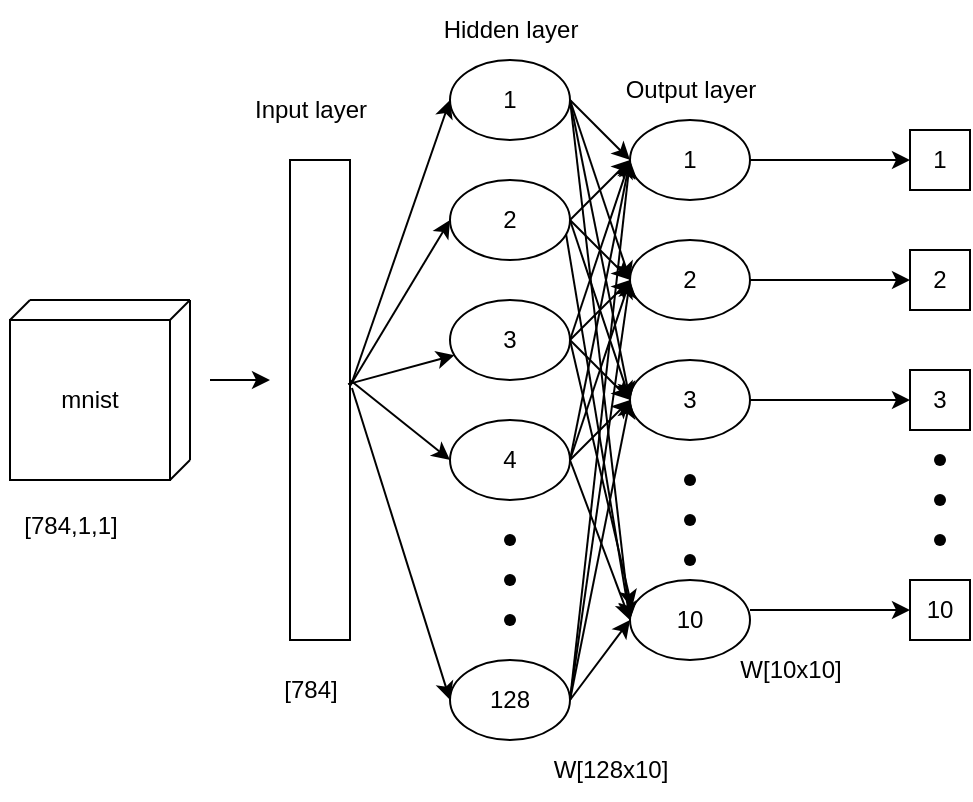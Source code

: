 <mxfile version="24.2.2" type="device">
  <diagram name="Page-1" id="iSjV-4ET6NXVJ4F67JbS">
    <mxGraphModel dx="984" dy="695" grid="1" gridSize="10" guides="1" tooltips="1" connect="1" arrows="1" fold="1" page="1" pageScale="1" pageWidth="827" pageHeight="1169" math="0" shadow="0">
      <root>
        <mxCell id="0" />
        <mxCell id="1" parent="0" />
        <mxCell id="BaBJfTDBRtK9-iUZhB-d-2" value="mnist" style="whiteSpace=wrap;html=1;aspect=fixed;" parent="1" vertex="1">
          <mxGeometry x="180" y="330" width="80" height="80" as="geometry" />
        </mxCell>
        <mxCell id="BaBJfTDBRtK9-iUZhB-d-3" value="" style="endArrow=none;html=1;rounded=0;exitX=0;exitY=0;exitDx=0;exitDy=0;entryX=0;entryY=0;entryDx=0;entryDy=0;" parent="1" source="BaBJfTDBRtK9-iUZhB-d-2" edge="1">
          <mxGeometry width="50" height="50" relative="1" as="geometry">
            <mxPoint x="390" y="380" as="sourcePoint" />
            <mxPoint x="190" y="320" as="targetPoint" />
          </mxGeometry>
        </mxCell>
        <mxCell id="BaBJfTDBRtK9-iUZhB-d-4" value="" style="endArrow=none;html=1;rounded=0;exitX=1;exitY=0;exitDx=0;exitDy=0;entryX=1;entryY=0;entryDx=0;entryDy=0;" parent="1" source="BaBJfTDBRtK9-iUZhB-d-2" edge="1">
          <mxGeometry width="50" height="50" relative="1" as="geometry">
            <mxPoint x="390" y="380" as="sourcePoint" />
            <mxPoint x="270" y="320" as="targetPoint" />
          </mxGeometry>
        </mxCell>
        <mxCell id="BaBJfTDBRtK9-iUZhB-d-5" value="" style="endArrow=none;html=1;rounded=0;exitX=1;exitY=1;exitDx=0;exitDy=0;entryX=1;entryY=1;entryDx=0;entryDy=0;" parent="1" source="BaBJfTDBRtK9-iUZhB-d-2" edge="1">
          <mxGeometry width="50" height="50" relative="1" as="geometry">
            <mxPoint x="390" y="380" as="sourcePoint" />
            <mxPoint x="270" y="400" as="targetPoint" />
          </mxGeometry>
        </mxCell>
        <mxCell id="BaBJfTDBRtK9-iUZhB-d-6" value="" style="endArrow=none;html=1;rounded=0;" parent="1" edge="1">
          <mxGeometry width="50" height="50" relative="1" as="geometry">
            <mxPoint x="190" y="320" as="sourcePoint" />
            <mxPoint x="270" y="320" as="targetPoint" />
          </mxGeometry>
        </mxCell>
        <mxCell id="BaBJfTDBRtK9-iUZhB-d-7" value="" style="endArrow=none;html=1;rounded=0;" parent="1" edge="1">
          <mxGeometry width="50" height="50" relative="1" as="geometry">
            <mxPoint x="270" y="400" as="sourcePoint" />
            <mxPoint x="270" y="320" as="targetPoint" />
          </mxGeometry>
        </mxCell>
        <mxCell id="BaBJfTDBRtK9-iUZhB-d-8" value="" style="rounded=0;whiteSpace=wrap;html=1;" parent="1" vertex="1">
          <mxGeometry x="320" y="250" width="30" height="240" as="geometry" />
        </mxCell>
        <mxCell id="BaBJfTDBRtK9-iUZhB-d-9" value="" style="endArrow=classic;html=1;rounded=0;" parent="1" edge="1">
          <mxGeometry width="50" height="50" relative="1" as="geometry">
            <mxPoint x="280" y="360" as="sourcePoint" />
            <mxPoint x="310" y="360" as="targetPoint" />
          </mxGeometry>
        </mxCell>
        <mxCell id="BaBJfTDBRtK9-iUZhB-d-10" value="1" style="ellipse;whiteSpace=wrap;html=1;" parent="1" vertex="1">
          <mxGeometry x="400" y="200" width="60" height="40" as="geometry" />
        </mxCell>
        <mxCell id="BaBJfTDBRtK9-iUZhB-d-11" value="2" style="ellipse;whiteSpace=wrap;html=1;" parent="1" vertex="1">
          <mxGeometry x="400" y="260" width="60" height="40" as="geometry" />
        </mxCell>
        <mxCell id="BaBJfTDBRtK9-iUZhB-d-12" value="3" style="ellipse;whiteSpace=wrap;html=1;" parent="1" vertex="1">
          <mxGeometry x="400" y="320" width="60" height="40" as="geometry" />
        </mxCell>
        <mxCell id="BaBJfTDBRtK9-iUZhB-d-13" value="128" style="ellipse;whiteSpace=wrap;html=1;" parent="1" vertex="1">
          <mxGeometry x="400" y="500" width="60" height="40" as="geometry" />
        </mxCell>
        <mxCell id="BaBJfTDBRtK9-iUZhB-d-15" value="" style="shape=waypoint;sketch=0;size=6;pointerEvents=1;points=[];fillColor=none;resizable=0;rotatable=0;perimeter=centerPerimeter;snapToPoint=1;" parent="1" vertex="1">
          <mxGeometry x="420" y="430" width="20" height="20" as="geometry" />
        </mxCell>
        <mxCell id="BaBJfTDBRtK9-iUZhB-d-16" value="" style="shape=waypoint;sketch=0;size=6;pointerEvents=1;points=[];fillColor=none;resizable=0;rotatable=0;perimeter=centerPerimeter;snapToPoint=1;" parent="1" vertex="1">
          <mxGeometry x="420" y="470" width="20" height="20" as="geometry" />
        </mxCell>
        <mxCell id="BaBJfTDBRtK9-iUZhB-d-17" value="" style="shape=waypoint;sketch=0;size=6;pointerEvents=1;points=[];fillColor=none;resizable=0;rotatable=0;perimeter=centerPerimeter;snapToPoint=1;" parent="1" vertex="1">
          <mxGeometry x="420" y="450" width="20" height="20" as="geometry" />
        </mxCell>
        <mxCell id="BaBJfTDBRtK9-iUZhB-d-18" value="" style="endArrow=classic;html=1;rounded=0;exitX=1.033;exitY=0.463;exitDx=0;exitDy=0;exitPerimeter=0;entryX=0;entryY=0.5;entryDx=0;entryDy=0;" parent="1" source="BaBJfTDBRtK9-iUZhB-d-8" target="BaBJfTDBRtK9-iUZhB-d-10" edge="1">
          <mxGeometry width="50" height="50" relative="1" as="geometry">
            <mxPoint x="390" y="380" as="sourcePoint" />
            <mxPoint x="440" y="330" as="targetPoint" />
          </mxGeometry>
        </mxCell>
        <mxCell id="BaBJfTDBRtK9-iUZhB-d-19" value="" style="endArrow=classic;html=1;rounded=0;exitX=1;exitY=0.471;exitDx=0;exitDy=0;exitPerimeter=0;entryX=0;entryY=0.5;entryDx=0;entryDy=0;" parent="1" source="BaBJfTDBRtK9-iUZhB-d-8" target="BaBJfTDBRtK9-iUZhB-d-11" edge="1">
          <mxGeometry width="50" height="50" relative="1" as="geometry">
            <mxPoint x="390" y="380" as="sourcePoint" />
            <mxPoint x="440" y="330" as="targetPoint" />
          </mxGeometry>
        </mxCell>
        <mxCell id="BaBJfTDBRtK9-iUZhB-d-20" value="" style="endArrow=classic;html=1;rounded=0;exitX=0.967;exitY=0.467;exitDx=0;exitDy=0;exitPerimeter=0;" parent="1" source="BaBJfTDBRtK9-iUZhB-d-8" target="BaBJfTDBRtK9-iUZhB-d-12" edge="1">
          <mxGeometry width="50" height="50" relative="1" as="geometry">
            <mxPoint x="390" y="380" as="sourcePoint" />
            <mxPoint x="440" y="330" as="targetPoint" />
          </mxGeometry>
        </mxCell>
        <mxCell id="BaBJfTDBRtK9-iUZhB-d-21" value="" style="endArrow=classic;html=1;rounded=0;exitX=1.033;exitY=0.475;exitDx=0;exitDy=0;exitPerimeter=0;entryX=0;entryY=0.5;entryDx=0;entryDy=0;" parent="1" source="BaBJfTDBRtK9-iUZhB-d-8" target="BaBJfTDBRtK9-iUZhB-d-13" edge="1">
          <mxGeometry width="50" height="50" relative="1" as="geometry">
            <mxPoint x="390" y="380" as="sourcePoint" />
            <mxPoint x="440" y="330" as="targetPoint" />
          </mxGeometry>
        </mxCell>
        <mxCell id="BaBJfTDBRtK9-iUZhB-d-22" value="1" style="ellipse;whiteSpace=wrap;html=1;" parent="1" vertex="1">
          <mxGeometry x="490" y="230" width="60" height="40" as="geometry" />
        </mxCell>
        <mxCell id="BaBJfTDBRtK9-iUZhB-d-23" value="2" style="ellipse;whiteSpace=wrap;html=1;" parent="1" vertex="1">
          <mxGeometry x="490" y="290" width="60" height="40" as="geometry" />
        </mxCell>
        <mxCell id="BaBJfTDBRtK9-iUZhB-d-24" value="3" style="ellipse;whiteSpace=wrap;html=1;" parent="1" vertex="1">
          <mxGeometry x="490" y="350" width="60" height="40" as="geometry" />
        </mxCell>
        <mxCell id="BaBJfTDBRtK9-iUZhB-d-25" value="10" style="ellipse;whiteSpace=wrap;html=1;" parent="1" vertex="1">
          <mxGeometry x="490" y="460" width="60" height="40" as="geometry" />
        </mxCell>
        <mxCell id="BaBJfTDBRtK9-iUZhB-d-26" value="" style="shape=waypoint;sketch=0;size=6;pointerEvents=1;points=[];fillColor=none;resizable=0;rotatable=0;perimeter=centerPerimeter;snapToPoint=1;" parent="1" vertex="1">
          <mxGeometry x="510" y="420" width="20" height="20" as="geometry" />
        </mxCell>
        <mxCell id="BaBJfTDBRtK9-iUZhB-d-27" value="" style="shape=waypoint;sketch=0;size=6;pointerEvents=1;points=[];fillColor=none;resizable=0;rotatable=0;perimeter=centerPerimeter;snapToPoint=1;" parent="1" vertex="1">
          <mxGeometry x="510" y="440" width="20" height="20" as="geometry" />
        </mxCell>
        <mxCell id="BaBJfTDBRtK9-iUZhB-d-28" value="" style="shape=waypoint;sketch=0;size=6;pointerEvents=1;points=[];fillColor=none;resizable=0;rotatable=0;perimeter=centerPerimeter;snapToPoint=1;" parent="1" vertex="1">
          <mxGeometry x="510" y="400" width="20" height="20" as="geometry" />
        </mxCell>
        <mxCell id="BaBJfTDBRtK9-iUZhB-d-29" value="4" style="ellipse;whiteSpace=wrap;html=1;" parent="1" vertex="1">
          <mxGeometry x="400" y="380" width="60" height="40" as="geometry" />
        </mxCell>
        <mxCell id="BaBJfTDBRtK9-iUZhB-d-30" value="" style="endArrow=classic;html=1;rounded=0;entryX=0;entryY=0.5;entryDx=0;entryDy=0;" parent="1" target="BaBJfTDBRtK9-iUZhB-d-29" edge="1">
          <mxGeometry width="50" height="50" relative="1" as="geometry">
            <mxPoint x="350" y="360" as="sourcePoint" />
            <mxPoint x="440" y="330" as="targetPoint" />
          </mxGeometry>
        </mxCell>
        <mxCell id="BaBJfTDBRtK9-iUZhB-d-31" value="" style="endArrow=classic;html=1;rounded=0;exitX=1;exitY=0.5;exitDx=0;exitDy=0;entryX=0;entryY=0.5;entryDx=0;entryDy=0;" parent="1" source="BaBJfTDBRtK9-iUZhB-d-10" target="BaBJfTDBRtK9-iUZhB-d-22" edge="1">
          <mxGeometry width="50" height="50" relative="1" as="geometry">
            <mxPoint x="390" y="380" as="sourcePoint" />
            <mxPoint x="440" y="330" as="targetPoint" />
          </mxGeometry>
        </mxCell>
        <mxCell id="BaBJfTDBRtK9-iUZhB-d-32" value="" style="endArrow=classic;html=1;rounded=0;entryX=0;entryY=0.5;entryDx=0;entryDy=0;exitX=1;exitY=0.5;exitDx=0;exitDy=0;" parent="1" source="BaBJfTDBRtK9-iUZhB-d-10" target="BaBJfTDBRtK9-iUZhB-d-23" edge="1">
          <mxGeometry width="50" height="50" relative="1" as="geometry">
            <mxPoint x="390" y="380" as="sourcePoint" />
            <mxPoint x="440" y="330" as="targetPoint" />
          </mxGeometry>
        </mxCell>
        <mxCell id="BaBJfTDBRtK9-iUZhB-d-33" value="" style="endArrow=classic;html=1;rounded=0;exitX=1;exitY=0.5;exitDx=0;exitDy=0;entryX=0;entryY=0.5;entryDx=0;entryDy=0;" parent="1" source="BaBJfTDBRtK9-iUZhB-d-10" target="BaBJfTDBRtK9-iUZhB-d-24" edge="1">
          <mxGeometry width="50" height="50" relative="1" as="geometry">
            <mxPoint x="390" y="380" as="sourcePoint" />
            <mxPoint x="440" y="330" as="targetPoint" />
          </mxGeometry>
        </mxCell>
        <mxCell id="BaBJfTDBRtK9-iUZhB-d-34" value="" style="endArrow=classic;html=1;rounded=0;exitX=1;exitY=0.5;exitDx=0;exitDy=0;entryX=0;entryY=0.5;entryDx=0;entryDy=0;" parent="1" source="BaBJfTDBRtK9-iUZhB-d-10" target="BaBJfTDBRtK9-iUZhB-d-25" edge="1">
          <mxGeometry width="50" height="50" relative="1" as="geometry">
            <mxPoint x="390" y="380" as="sourcePoint" />
            <mxPoint x="440" y="330" as="targetPoint" />
          </mxGeometry>
        </mxCell>
        <mxCell id="BaBJfTDBRtK9-iUZhB-d-35" value="1" style="whiteSpace=wrap;html=1;aspect=fixed;" parent="1" vertex="1">
          <mxGeometry x="630" y="235" width="30" height="30" as="geometry" />
        </mxCell>
        <mxCell id="BaBJfTDBRtK9-iUZhB-d-36" value="" style="endArrow=classic;html=1;rounded=0;entryX=0;entryY=0.5;entryDx=0;entryDy=0;exitX=1;exitY=0.5;exitDx=0;exitDy=0;" parent="1" source="BaBJfTDBRtK9-iUZhB-d-22" target="BaBJfTDBRtK9-iUZhB-d-35" edge="1">
          <mxGeometry width="50" height="50" relative="1" as="geometry">
            <mxPoint x="390" y="380" as="sourcePoint" />
            <mxPoint x="440" y="330" as="targetPoint" />
          </mxGeometry>
        </mxCell>
        <mxCell id="BaBJfTDBRtK9-iUZhB-d-37" value="2" style="whiteSpace=wrap;html=1;aspect=fixed;" parent="1" vertex="1">
          <mxGeometry x="630" y="295" width="30" height="30" as="geometry" />
        </mxCell>
        <mxCell id="BaBJfTDBRtK9-iUZhB-d-38" value="" style="endArrow=classic;html=1;rounded=0;entryX=0;entryY=0.5;entryDx=0;entryDy=0;exitX=1;exitY=0.5;exitDx=0;exitDy=0;" parent="1" target="BaBJfTDBRtK9-iUZhB-d-37" edge="1">
          <mxGeometry width="50" height="50" relative="1" as="geometry">
            <mxPoint x="550" y="310" as="sourcePoint" />
            <mxPoint x="440" y="390" as="targetPoint" />
          </mxGeometry>
        </mxCell>
        <mxCell id="BaBJfTDBRtK9-iUZhB-d-39" value="3" style="whiteSpace=wrap;html=1;aspect=fixed;" parent="1" vertex="1">
          <mxGeometry x="630" y="355" width="30" height="30" as="geometry" />
        </mxCell>
        <mxCell id="BaBJfTDBRtK9-iUZhB-d-40" value="" style="endArrow=classic;html=1;rounded=0;entryX=0;entryY=0.5;entryDx=0;entryDy=0;exitX=1;exitY=0.5;exitDx=0;exitDy=0;" parent="1" target="BaBJfTDBRtK9-iUZhB-d-39" edge="1">
          <mxGeometry width="50" height="50" relative="1" as="geometry">
            <mxPoint x="550" y="370" as="sourcePoint" />
            <mxPoint x="440" y="450" as="targetPoint" />
          </mxGeometry>
        </mxCell>
        <mxCell id="BaBJfTDBRtK9-iUZhB-d-41" value="10" style="whiteSpace=wrap;html=1;aspect=fixed;" parent="1" vertex="1">
          <mxGeometry x="630" y="460" width="30" height="30" as="geometry" />
        </mxCell>
        <mxCell id="BaBJfTDBRtK9-iUZhB-d-42" value="" style="endArrow=classic;html=1;rounded=0;entryX=0;entryY=0.5;entryDx=0;entryDy=0;exitX=1;exitY=0.5;exitDx=0;exitDy=0;" parent="1" target="BaBJfTDBRtK9-iUZhB-d-41" edge="1">
          <mxGeometry width="50" height="50" relative="1" as="geometry">
            <mxPoint x="550" y="475" as="sourcePoint" />
            <mxPoint x="440" y="555" as="targetPoint" />
          </mxGeometry>
        </mxCell>
        <mxCell id="BaBJfTDBRtK9-iUZhB-d-43" value="Input layer" style="text;html=1;align=center;verticalAlign=middle;resizable=0;points=[];autosize=1;strokeColor=none;fillColor=none;" parent="1" vertex="1">
          <mxGeometry x="290" y="210" width="80" height="30" as="geometry" />
        </mxCell>
        <mxCell id="BaBJfTDBRtK9-iUZhB-d-44" value="Hidden layer" style="text;html=1;align=center;verticalAlign=middle;resizable=0;points=[];autosize=1;strokeColor=none;fillColor=none;" parent="1" vertex="1">
          <mxGeometry x="385" y="170" width="90" height="30" as="geometry" />
        </mxCell>
        <mxCell id="BaBJfTDBRtK9-iUZhB-d-45" value="" style="endArrow=classic;html=1;rounded=0;entryX=0;entryY=0.5;entryDx=0;entryDy=0;exitX=1;exitY=0.5;exitDx=0;exitDy=0;" parent="1" source="BaBJfTDBRtK9-iUZhB-d-11" target="BaBJfTDBRtK9-iUZhB-d-22" edge="1">
          <mxGeometry width="50" height="50" relative="1" as="geometry">
            <mxPoint x="390" y="380" as="sourcePoint" />
            <mxPoint x="440" y="330" as="targetPoint" />
          </mxGeometry>
        </mxCell>
        <mxCell id="BaBJfTDBRtK9-iUZhB-d-46" value="" style="endArrow=classic;html=1;rounded=0;entryX=0;entryY=0.5;entryDx=0;entryDy=0;exitX=1;exitY=0.5;exitDx=0;exitDy=0;" parent="1" source="BaBJfTDBRtK9-iUZhB-d-11" target="BaBJfTDBRtK9-iUZhB-d-23" edge="1">
          <mxGeometry width="50" height="50" relative="1" as="geometry">
            <mxPoint x="390" y="380" as="sourcePoint" />
            <mxPoint x="440" y="330" as="targetPoint" />
          </mxGeometry>
        </mxCell>
        <mxCell id="BaBJfTDBRtK9-iUZhB-d-47" value="" style="endArrow=classic;html=1;rounded=0;entryX=0;entryY=0.5;entryDx=0;entryDy=0;exitX=1;exitY=0.5;exitDx=0;exitDy=0;" parent="1" source="BaBJfTDBRtK9-iUZhB-d-11" target="BaBJfTDBRtK9-iUZhB-d-24" edge="1">
          <mxGeometry width="50" height="50" relative="1" as="geometry">
            <mxPoint x="390" y="380" as="sourcePoint" />
            <mxPoint x="440" y="330" as="targetPoint" />
          </mxGeometry>
        </mxCell>
        <mxCell id="BaBJfTDBRtK9-iUZhB-d-48" value="" style="endArrow=classic;html=1;rounded=0;exitX=0.967;exitY=0.675;exitDx=0;exitDy=0;exitPerimeter=0;" parent="1" source="BaBJfTDBRtK9-iUZhB-d-11" edge="1">
          <mxGeometry width="50" height="50" relative="1" as="geometry">
            <mxPoint x="390" y="380" as="sourcePoint" />
            <mxPoint x="490" y="480" as="targetPoint" />
          </mxGeometry>
        </mxCell>
        <mxCell id="BaBJfTDBRtK9-iUZhB-d-49" value="" style="endArrow=classic;html=1;rounded=0;entryX=0;entryY=0.5;entryDx=0;entryDy=0;exitX=1;exitY=0.5;exitDx=0;exitDy=0;" parent="1" source="BaBJfTDBRtK9-iUZhB-d-12" target="BaBJfTDBRtK9-iUZhB-d-23" edge="1">
          <mxGeometry width="50" height="50" relative="1" as="geometry">
            <mxPoint x="390" y="380" as="sourcePoint" />
            <mxPoint x="440" y="330" as="targetPoint" />
          </mxGeometry>
        </mxCell>
        <mxCell id="BaBJfTDBRtK9-iUZhB-d-50" value="" style="endArrow=classic;html=1;rounded=0;entryX=0;entryY=0.5;entryDx=0;entryDy=0;exitX=1;exitY=0.5;exitDx=0;exitDy=0;" parent="1" source="BaBJfTDBRtK9-iUZhB-d-12" target="BaBJfTDBRtK9-iUZhB-d-22" edge="1">
          <mxGeometry width="50" height="50" relative="1" as="geometry">
            <mxPoint x="390" y="380" as="sourcePoint" />
            <mxPoint x="440" y="330" as="targetPoint" />
          </mxGeometry>
        </mxCell>
        <mxCell id="BaBJfTDBRtK9-iUZhB-d-51" value="" style="endArrow=classic;html=1;rounded=0;entryX=0;entryY=0.5;entryDx=0;entryDy=0;exitX=1;exitY=0.5;exitDx=0;exitDy=0;" parent="1" source="BaBJfTDBRtK9-iUZhB-d-12" target="BaBJfTDBRtK9-iUZhB-d-24" edge="1">
          <mxGeometry width="50" height="50" relative="1" as="geometry">
            <mxPoint x="390" y="380" as="sourcePoint" />
            <mxPoint x="440" y="330" as="targetPoint" />
          </mxGeometry>
        </mxCell>
        <mxCell id="BaBJfTDBRtK9-iUZhB-d-52" value="" style="endArrow=classic;html=1;rounded=0;entryX=0;entryY=0.5;entryDx=0;entryDy=0;exitX=1;exitY=0.5;exitDx=0;exitDy=0;" parent="1" source="BaBJfTDBRtK9-iUZhB-d-29" target="BaBJfTDBRtK9-iUZhB-d-25" edge="1">
          <mxGeometry width="50" height="50" relative="1" as="geometry">
            <mxPoint x="390" y="380" as="sourcePoint" />
            <mxPoint x="440" y="330" as="targetPoint" />
          </mxGeometry>
        </mxCell>
        <mxCell id="BaBJfTDBRtK9-iUZhB-d-53" value="" style="endArrow=classic;html=1;rounded=0;entryX=0.017;entryY=0.35;entryDx=0;entryDy=0;entryPerimeter=0;exitX=1;exitY=0.5;exitDx=0;exitDy=0;" parent="1" source="BaBJfTDBRtK9-iUZhB-d-12" target="BaBJfTDBRtK9-iUZhB-d-25" edge="1">
          <mxGeometry width="50" height="50" relative="1" as="geometry">
            <mxPoint x="390" y="380" as="sourcePoint" />
            <mxPoint x="440" y="330" as="targetPoint" />
          </mxGeometry>
        </mxCell>
        <mxCell id="BaBJfTDBRtK9-iUZhB-d-54" value="" style="endArrow=classic;html=1;rounded=0;entryX=0;entryY=0.5;entryDx=0;entryDy=0;" parent="1" target="BaBJfTDBRtK9-iUZhB-d-24" edge="1">
          <mxGeometry width="50" height="50" relative="1" as="geometry">
            <mxPoint x="460" y="400" as="sourcePoint" />
            <mxPoint x="440" y="330" as="targetPoint" />
          </mxGeometry>
        </mxCell>
        <mxCell id="BaBJfTDBRtK9-iUZhB-d-55" value="" style="endArrow=classic;html=1;rounded=0;entryX=0;entryY=0.5;entryDx=0;entryDy=0;exitX=1;exitY=0.5;exitDx=0;exitDy=0;" parent="1" source="BaBJfTDBRtK9-iUZhB-d-29" target="BaBJfTDBRtK9-iUZhB-d-23" edge="1">
          <mxGeometry width="50" height="50" relative="1" as="geometry">
            <mxPoint x="390" y="380" as="sourcePoint" />
            <mxPoint x="440" y="330" as="targetPoint" />
          </mxGeometry>
        </mxCell>
        <mxCell id="BaBJfTDBRtK9-iUZhB-d-56" value="" style="endArrow=classic;html=1;rounded=0;entryX=0;entryY=0.5;entryDx=0;entryDy=0;" parent="1" target="BaBJfTDBRtK9-iUZhB-d-22" edge="1">
          <mxGeometry width="50" height="50" relative="1" as="geometry">
            <mxPoint x="460" y="400" as="sourcePoint" />
            <mxPoint x="440" y="330" as="targetPoint" />
          </mxGeometry>
        </mxCell>
        <mxCell id="BaBJfTDBRtK9-iUZhB-d-57" value="" style="endArrow=classic;html=1;rounded=0;entryX=0;entryY=0.5;entryDx=0;entryDy=0;exitX=1;exitY=0.5;exitDx=0;exitDy=0;" parent="1" source="BaBJfTDBRtK9-iUZhB-d-13" target="BaBJfTDBRtK9-iUZhB-d-22" edge="1">
          <mxGeometry width="50" height="50" relative="1" as="geometry">
            <mxPoint x="390" y="380" as="sourcePoint" />
            <mxPoint x="440" y="330" as="targetPoint" />
          </mxGeometry>
        </mxCell>
        <mxCell id="BaBJfTDBRtK9-iUZhB-d-58" value="" style="endArrow=classic;html=1;rounded=0;entryX=0;entryY=0.5;entryDx=0;entryDy=0;exitX=1;exitY=0.5;exitDx=0;exitDy=0;" parent="1" source="BaBJfTDBRtK9-iUZhB-d-13" target="BaBJfTDBRtK9-iUZhB-d-23" edge="1">
          <mxGeometry width="50" height="50" relative="1" as="geometry">
            <mxPoint x="390" y="380" as="sourcePoint" />
            <mxPoint x="440" y="330" as="targetPoint" />
          </mxGeometry>
        </mxCell>
        <mxCell id="BaBJfTDBRtK9-iUZhB-d-59" value="" style="endArrow=classic;html=1;rounded=0;entryX=0;entryY=0.5;entryDx=0;entryDy=0;" parent="1" target="BaBJfTDBRtK9-iUZhB-d-24" edge="1">
          <mxGeometry width="50" height="50" relative="1" as="geometry">
            <mxPoint x="460" y="520" as="sourcePoint" />
            <mxPoint x="440" y="330" as="targetPoint" />
          </mxGeometry>
        </mxCell>
        <mxCell id="BaBJfTDBRtK9-iUZhB-d-60" value="" style="endArrow=classic;html=1;rounded=0;entryX=0;entryY=0.5;entryDx=0;entryDy=0;exitX=1;exitY=0.5;exitDx=0;exitDy=0;" parent="1" source="BaBJfTDBRtK9-iUZhB-d-13" target="BaBJfTDBRtK9-iUZhB-d-25" edge="1">
          <mxGeometry width="50" height="50" relative="1" as="geometry">
            <mxPoint x="390" y="380" as="sourcePoint" />
            <mxPoint x="440" y="330" as="targetPoint" />
          </mxGeometry>
        </mxCell>
        <mxCell id="BaBJfTDBRtK9-iUZhB-d-61" value="W[128x10]" style="text;html=1;align=center;verticalAlign=middle;resizable=0;points=[];autosize=1;strokeColor=none;fillColor=none;" parent="1" vertex="1">
          <mxGeometry x="440" y="540" width="80" height="30" as="geometry" />
        </mxCell>
        <mxCell id="BaBJfTDBRtK9-iUZhB-d-62" value="W[10x10]" style="text;html=1;align=center;verticalAlign=middle;resizable=0;points=[];autosize=1;strokeColor=none;fillColor=none;" parent="1" vertex="1">
          <mxGeometry x="535" y="490" width="70" height="30" as="geometry" />
        </mxCell>
        <mxCell id="BaBJfTDBRtK9-iUZhB-d-63" value="[784,1,1]" style="text;html=1;align=center;verticalAlign=middle;resizable=0;points=[];autosize=1;strokeColor=none;fillColor=none;" parent="1" vertex="1">
          <mxGeometry x="175" y="418" width="70" height="30" as="geometry" />
        </mxCell>
        <mxCell id="BaBJfTDBRtK9-iUZhB-d-64" value="[784]" style="text;html=1;align=center;verticalAlign=middle;resizable=0;points=[];autosize=1;strokeColor=none;fillColor=none;" parent="1" vertex="1">
          <mxGeometry x="305" y="500" width="50" height="30" as="geometry" />
        </mxCell>
        <mxCell id="BaBJfTDBRtK9-iUZhB-d-65" value="" style="shape=waypoint;sketch=0;size=6;pointerEvents=1;points=[];fillColor=none;resizable=0;rotatable=0;perimeter=centerPerimeter;snapToPoint=1;" parent="1" vertex="1">
          <mxGeometry x="635" y="410" width="20" height="20" as="geometry" />
        </mxCell>
        <mxCell id="BaBJfTDBRtK9-iUZhB-d-66" value="" style="shape=waypoint;sketch=0;size=6;pointerEvents=1;points=[];fillColor=none;resizable=0;rotatable=0;perimeter=centerPerimeter;snapToPoint=1;" parent="1" vertex="1">
          <mxGeometry x="635" y="430" width="20" height="20" as="geometry" />
        </mxCell>
        <mxCell id="BaBJfTDBRtK9-iUZhB-d-67" value="" style="shape=waypoint;sketch=0;size=6;pointerEvents=1;points=[];fillColor=none;resizable=0;rotatable=0;perimeter=centerPerimeter;snapToPoint=1;" parent="1" vertex="1">
          <mxGeometry x="635" y="390" width="20" height="20" as="geometry" />
        </mxCell>
        <mxCell id="03HohGhA0AvJauchlKFP-1" value="Output layer" style="text;html=1;align=center;verticalAlign=middle;resizable=0;points=[];autosize=1;strokeColor=none;fillColor=none;" vertex="1" parent="1">
          <mxGeometry x="475" y="200" width="90" height="30" as="geometry" />
        </mxCell>
      </root>
    </mxGraphModel>
  </diagram>
</mxfile>
